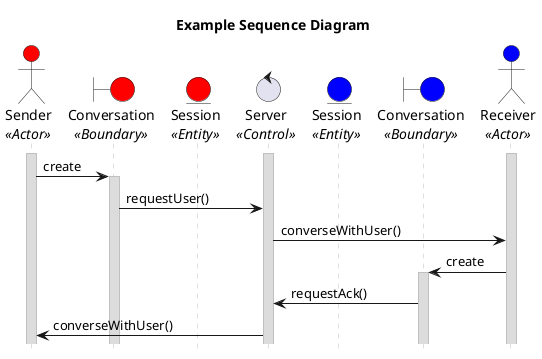 @startuml example
title "Example Sequence Diagram"

'Styling goes here
hide footbox
skinparam stereotypePosition bottom
skinparam sequence {
	LifeLineBorderColor #Silver
	LifeLineBackgroundColor #Gainsboro
}

'Setup the objects involved here
actor Sender as s <<Actor>> #red
boundary Conversation as sc <<Boundary>> #red
entity Session as ss <<Entity>> #red
control Server as srv <<Control>>
entity Session as rs <<Entity>> #blue
boundary Conversation as rc <<Boundary>> #blue
actor Receiver as r <<Actor>> #blue

'Setup persistent objects here
activate s
activate srv
activate r

'--- FLOW OF CONTROL STARTS HERE ---
'Sender creates a conversation and ends the request to the receiver
s -> sc: create
activate sc
sc -> srv: requestUser()
srv -> r: converseWithUser()

'Receiver accepts the conversation and sends ACK to the sender
r -> rc: create
activate rc
rc -> srv: requestAck()
srv -> s: converseWithUser()
'--- FLOW OF CONTROL ENDS HERE   ---

@enduml